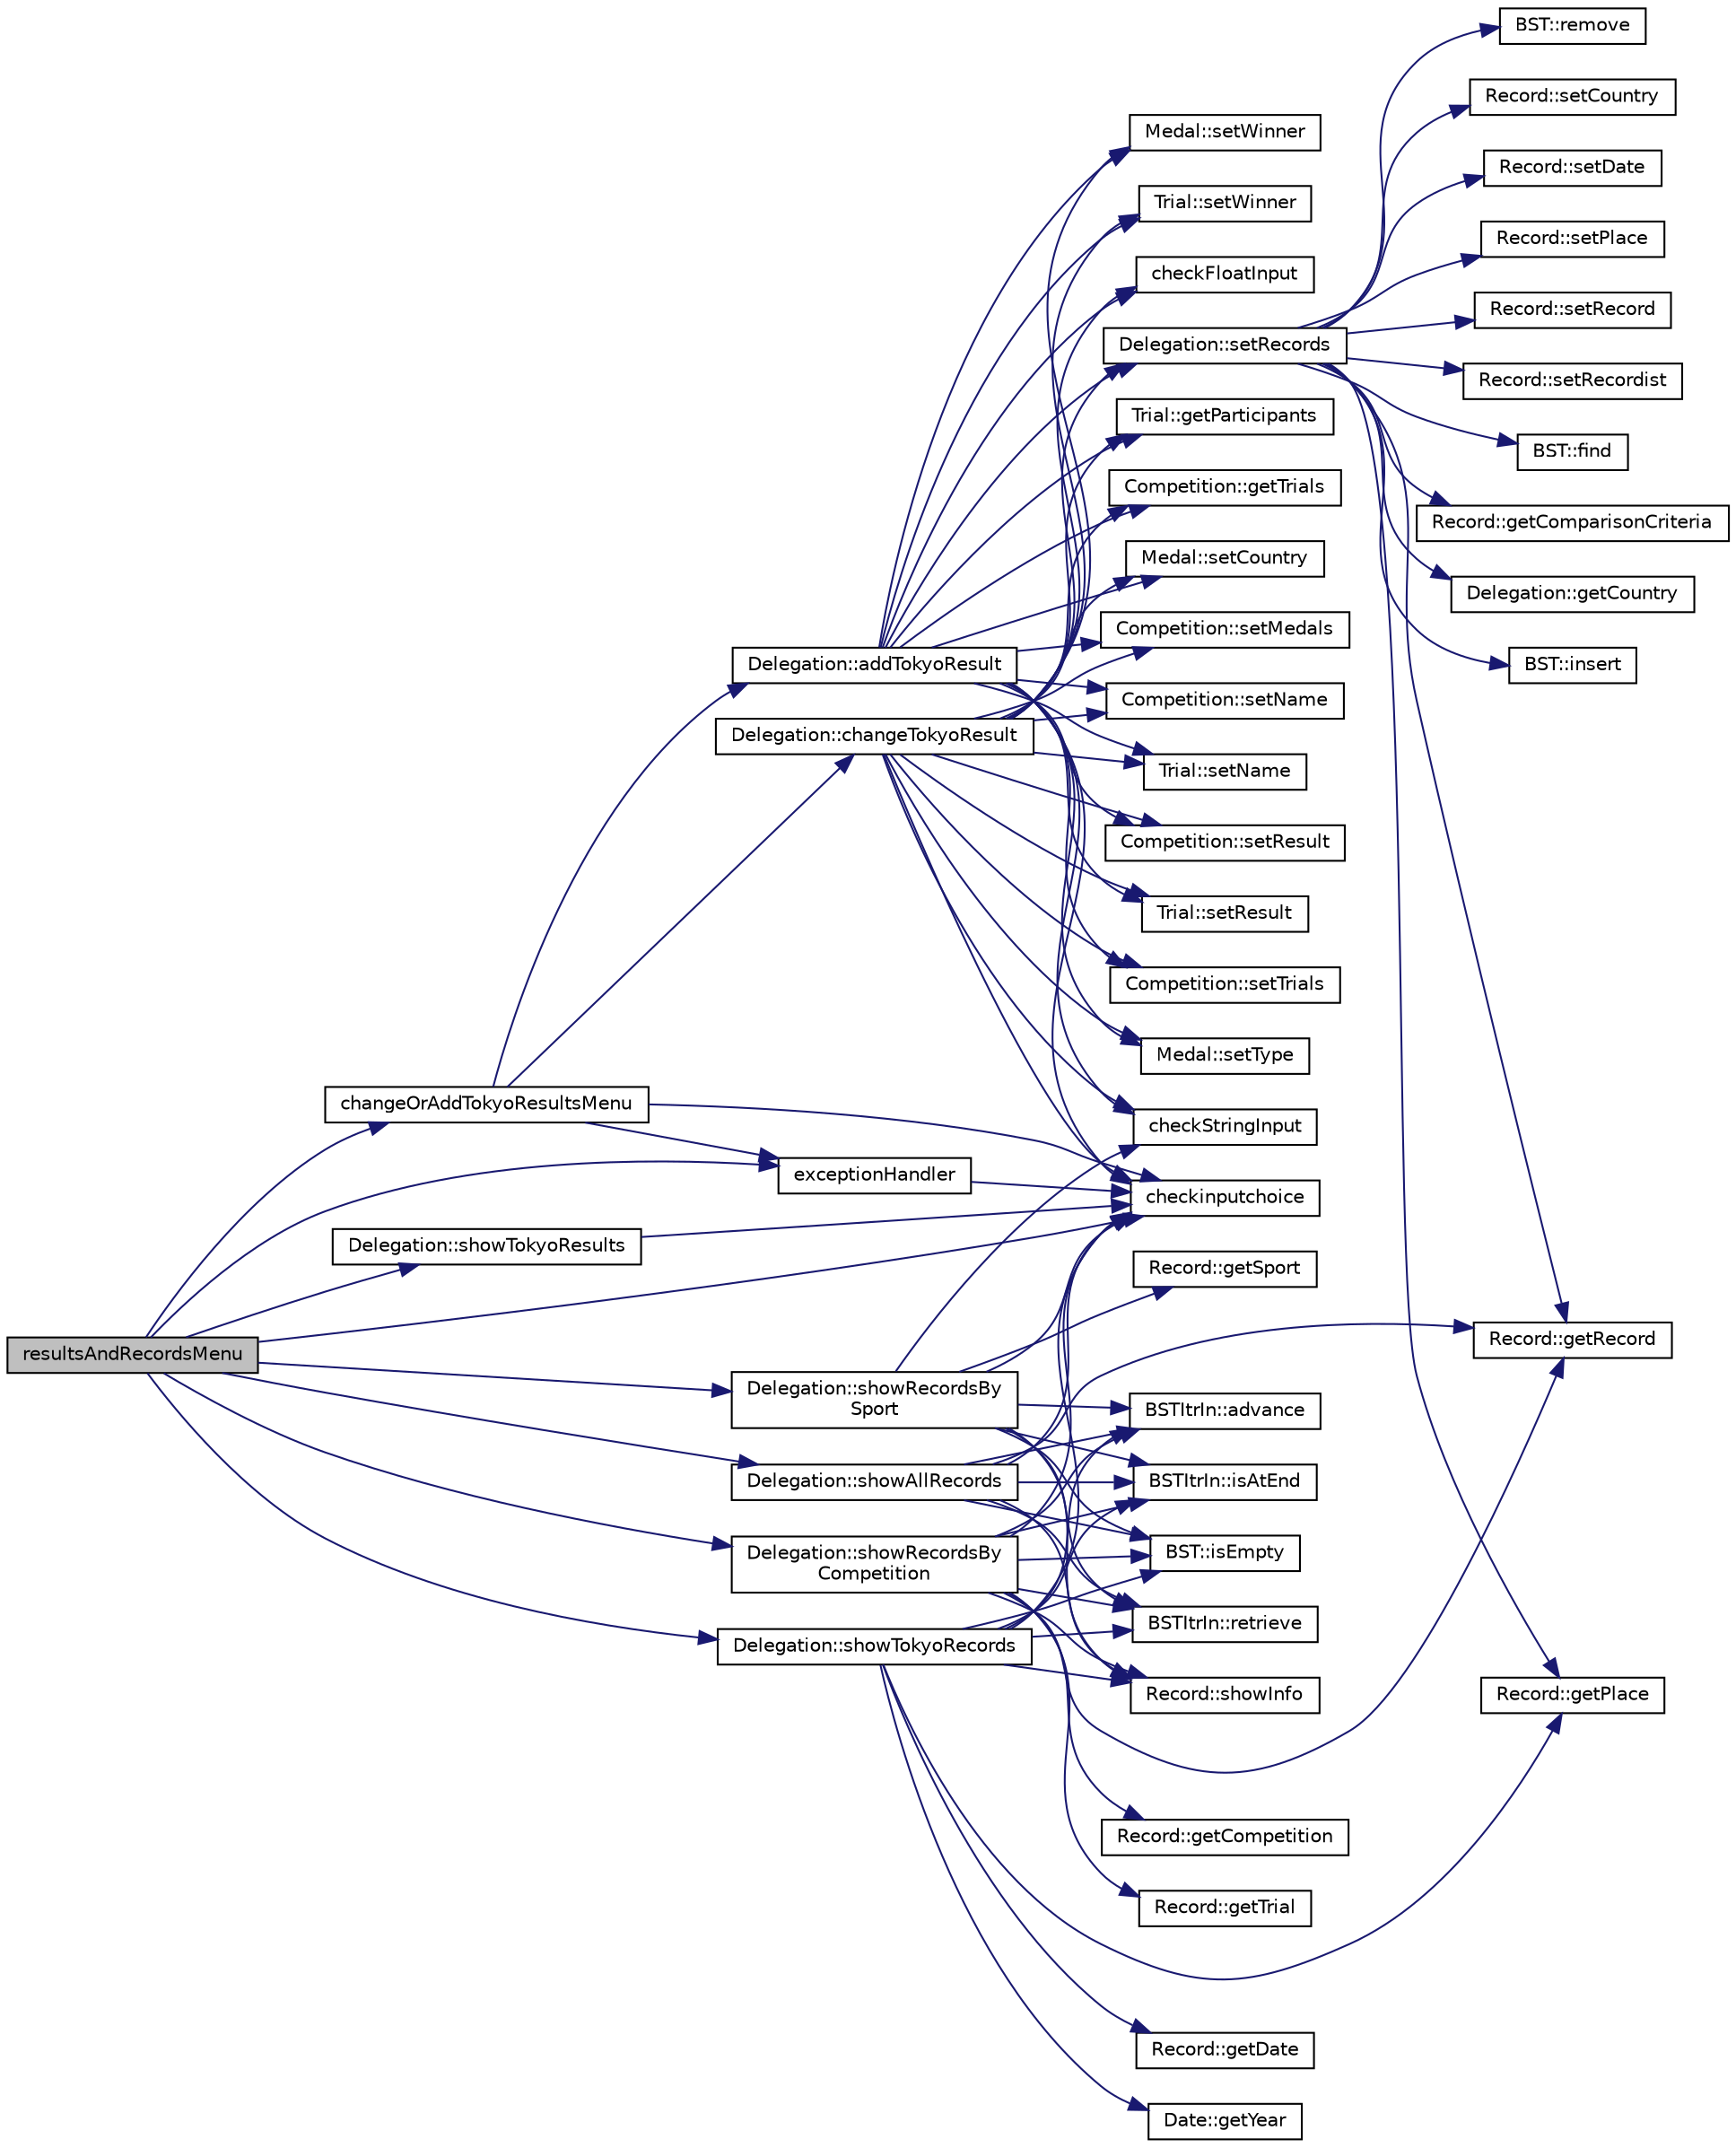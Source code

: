 digraph "resultsAndRecordsMenu"
{
 // LATEX_PDF_SIZE
  edge [fontname="Helvetica",fontsize="10",labelfontname="Helvetica",labelfontsize="10"];
  node [fontname="Helvetica",fontsize="10",shape=record];
  rankdir="LR";
  Node1 [label="resultsAndRecordsMenu",height=0.2,width=0.4,color="black", fillcolor="grey75", style="filled", fontcolor="black",tooltip=" "];
  Node1 -> Node2 [color="midnightblue",fontsize="10",style="solid",fontname="Helvetica"];
  Node2 [label="changeOrAddTokyoResultsMenu",height=0.2,width=0.4,color="black", fillcolor="white", style="filled",URL="$_menus_8cpp.html#abaf6e4ae71a857baffb055d2c552a0fb",tooltip=" "];
  Node2 -> Node3 [color="midnightblue",fontsize="10",style="solid",fontname="Helvetica"];
  Node3 [label="Delegation::addTokyoResult",height=0.2,width=0.4,color="black", fillcolor="white", style="filled",URL="$class_delegation.html#a0173d692b5a6254ee43c85781395b5c6",tooltip=" "];
  Node3 -> Node4 [color="midnightblue",fontsize="10",style="solid",fontname="Helvetica"];
  Node4 [label="checkFloatInput",height=0.2,width=0.4,color="black", fillcolor="white", style="filled",URL="$auxiliar_8cpp.html#a2951a42cbfb63434c2fd8f2e8ce17c0d",tooltip=" "];
  Node3 -> Node5 [color="midnightblue",fontsize="10",style="solid",fontname="Helvetica"];
  Node5 [label="checkinputchoice",height=0.2,width=0.4,color="black", fillcolor="white", style="filled",URL="$_menus_8cpp.html#a9a825f830de2a8df955bbffae0852fd8",tooltip=" "];
  Node3 -> Node6 [color="midnightblue",fontsize="10",style="solid",fontname="Helvetica"];
  Node6 [label="checkStringInput",height=0.2,width=0.4,color="black", fillcolor="white", style="filled",URL="$auxiliar_8cpp.html#a38b12b0ae17b209757adabb8c944f98b",tooltip=" "];
  Node3 -> Node7 [color="midnightblue",fontsize="10",style="solid",fontname="Helvetica"];
  Node7 [label="Trial::getParticipants",height=0.2,width=0.4,color="black", fillcolor="white", style="filled",URL="$class_trial.html#acd21887b327bab02669ba81eeb1097dd",tooltip=" "];
  Node3 -> Node8 [color="midnightblue",fontsize="10",style="solid",fontname="Helvetica"];
  Node8 [label="Competition::getTrials",height=0.2,width=0.4,color="black", fillcolor="white", style="filled",URL="$class_competition.html#a76c7d2221ebc03e40c1286e765ab8fa6",tooltip=" "];
  Node3 -> Node9 [color="midnightblue",fontsize="10",style="solid",fontname="Helvetica"];
  Node9 [label="Medal::setCountry",height=0.2,width=0.4,color="black", fillcolor="white", style="filled",URL="$class_medal.html#ac350570494f7b5e2660dd0e455d412d2",tooltip=" "];
  Node3 -> Node10 [color="midnightblue",fontsize="10",style="solid",fontname="Helvetica"];
  Node10 [label="Competition::setMedals",height=0.2,width=0.4,color="black", fillcolor="white", style="filled",URL="$class_competition.html#ab964b0de71728ad9aa76f0d1914c683a",tooltip=" "];
  Node3 -> Node11 [color="midnightblue",fontsize="10",style="solid",fontname="Helvetica"];
  Node11 [label="Competition::setName",height=0.2,width=0.4,color="black", fillcolor="white", style="filled",URL="$class_competition.html#a8433d8c5e39fb2c0cebe575c07b348a1",tooltip=" "];
  Node3 -> Node12 [color="midnightblue",fontsize="10",style="solid",fontname="Helvetica"];
  Node12 [label="Trial::setName",height=0.2,width=0.4,color="black", fillcolor="white", style="filled",URL="$class_trial.html#aab830b6e27415c2ae388f7f70561e183",tooltip=" "];
  Node3 -> Node13 [color="midnightblue",fontsize="10",style="solid",fontname="Helvetica"];
  Node13 [label="Delegation::setRecords",height=0.2,width=0.4,color="black", fillcolor="white", style="filled",URL="$class_delegation.html#a6229aa51cbac587077c939c61cbe4269",tooltip=" "];
  Node13 -> Node14 [color="midnightblue",fontsize="10",style="solid",fontname="Helvetica"];
  Node14 [label="BST::find",height=0.2,width=0.4,color="black", fillcolor="white", style="filled",URL="$class_b_s_t.html#aaf4eb6869f68db0069534f7b2dfbe53b",tooltip=" "];
  Node13 -> Node15 [color="midnightblue",fontsize="10",style="solid",fontname="Helvetica"];
  Node15 [label="Record::getComparisonCriteria",height=0.2,width=0.4,color="black", fillcolor="white", style="filled",URL="$class_record.html#a567e4ec69efbad165c75487b49437eef",tooltip=" "];
  Node13 -> Node16 [color="midnightblue",fontsize="10",style="solid",fontname="Helvetica"];
  Node16 [label="Delegation::getCountry",height=0.2,width=0.4,color="black", fillcolor="white", style="filled",URL="$class_delegation.html#a6c59a257e986222cc7bd41531f868413",tooltip=" "];
  Node13 -> Node17 [color="midnightblue",fontsize="10",style="solid",fontname="Helvetica"];
  Node17 [label="Record::getPlace",height=0.2,width=0.4,color="black", fillcolor="white", style="filled",URL="$class_record.html#a7ffc06c78b5046b4bd4fdaa43e31c424",tooltip=" "];
  Node13 -> Node18 [color="midnightblue",fontsize="10",style="solid",fontname="Helvetica"];
  Node18 [label="Record::getRecord",height=0.2,width=0.4,color="black", fillcolor="white", style="filled",URL="$class_record.html#ac05f060acc45e41a73a2ccaa31b1adb2",tooltip=" "];
  Node13 -> Node19 [color="midnightblue",fontsize="10",style="solid",fontname="Helvetica"];
  Node19 [label="BST::insert",height=0.2,width=0.4,color="black", fillcolor="white", style="filled",URL="$class_b_s_t.html#a2b117df6521c7d61dac75ff2c938bae7",tooltip=" "];
  Node13 -> Node20 [color="midnightblue",fontsize="10",style="solid",fontname="Helvetica"];
  Node20 [label="BST::remove",height=0.2,width=0.4,color="black", fillcolor="white", style="filled",URL="$class_b_s_t.html#a6f01a0b44daf82a42022b6eb4c0df7a2",tooltip=" "];
  Node13 -> Node21 [color="midnightblue",fontsize="10",style="solid",fontname="Helvetica"];
  Node21 [label="Record::setCountry",height=0.2,width=0.4,color="black", fillcolor="white", style="filled",URL="$class_record.html#a9600408f8ae5d9c6d9bed413eb142996",tooltip=" "];
  Node13 -> Node22 [color="midnightblue",fontsize="10",style="solid",fontname="Helvetica"];
  Node22 [label="Record::setDate",height=0.2,width=0.4,color="black", fillcolor="white", style="filled",URL="$class_record.html#a0531316b7cdb72e4837d7288b3e45459",tooltip=" "];
  Node13 -> Node23 [color="midnightblue",fontsize="10",style="solid",fontname="Helvetica"];
  Node23 [label="Record::setPlace",height=0.2,width=0.4,color="black", fillcolor="white", style="filled",URL="$class_record.html#ac9bd6d0f18648bac1fe89840350801b2",tooltip=" "];
  Node13 -> Node24 [color="midnightblue",fontsize="10",style="solid",fontname="Helvetica"];
  Node24 [label="Record::setRecord",height=0.2,width=0.4,color="black", fillcolor="white", style="filled",URL="$class_record.html#a7524a65c5c81a5fff1cb96f8e80abc05",tooltip=" "];
  Node13 -> Node25 [color="midnightblue",fontsize="10",style="solid",fontname="Helvetica"];
  Node25 [label="Record::setRecordist",height=0.2,width=0.4,color="black", fillcolor="white", style="filled",URL="$class_record.html#ab96b762ba0fda6e83d7532e958f5f2df",tooltip=" "];
  Node3 -> Node26 [color="midnightblue",fontsize="10",style="solid",fontname="Helvetica"];
  Node26 [label="Competition::setResult",height=0.2,width=0.4,color="black", fillcolor="white", style="filled",URL="$class_competition.html#ab4830c595185349bab3b7db371bac3f2",tooltip=" "];
  Node3 -> Node27 [color="midnightblue",fontsize="10",style="solid",fontname="Helvetica"];
  Node27 [label="Trial::setResult",height=0.2,width=0.4,color="black", fillcolor="white", style="filled",URL="$class_trial.html#a1846374332aa118717e891801c903666",tooltip=" "];
  Node3 -> Node28 [color="midnightblue",fontsize="10",style="solid",fontname="Helvetica"];
  Node28 [label="Competition::setTrials",height=0.2,width=0.4,color="black", fillcolor="white", style="filled",URL="$class_competition.html#af03fe30f951efd1b3a1fe040e68e8b11",tooltip=" "];
  Node3 -> Node29 [color="midnightblue",fontsize="10",style="solid",fontname="Helvetica"];
  Node29 [label="Medal::setType",height=0.2,width=0.4,color="black", fillcolor="white", style="filled",URL="$class_medal.html#ae247dca8ca2055abda6206396ec8b0da",tooltip=" "];
  Node3 -> Node30 [color="midnightblue",fontsize="10",style="solid",fontname="Helvetica"];
  Node30 [label="Medal::setWinner",height=0.2,width=0.4,color="black", fillcolor="white", style="filled",URL="$class_medal.html#a021e0d3f22a6bf4f14a25f293274435c",tooltip=" "];
  Node3 -> Node31 [color="midnightblue",fontsize="10",style="solid",fontname="Helvetica"];
  Node31 [label="Trial::setWinner",height=0.2,width=0.4,color="black", fillcolor="white", style="filled",URL="$class_trial.html#a2a8eee05fdd483fe01b4a873878140cf",tooltip=" "];
  Node2 -> Node32 [color="midnightblue",fontsize="10",style="solid",fontname="Helvetica"];
  Node32 [label="Delegation::changeTokyoResult",height=0.2,width=0.4,color="black", fillcolor="white", style="filled",URL="$class_delegation.html#a320fdb9f822a6efb2af591b0debe9a9c",tooltip=" "];
  Node32 -> Node4 [color="midnightblue",fontsize="10",style="solid",fontname="Helvetica"];
  Node32 -> Node5 [color="midnightblue",fontsize="10",style="solid",fontname="Helvetica"];
  Node32 -> Node6 [color="midnightblue",fontsize="10",style="solid",fontname="Helvetica"];
  Node32 -> Node7 [color="midnightblue",fontsize="10",style="solid",fontname="Helvetica"];
  Node32 -> Node8 [color="midnightblue",fontsize="10",style="solid",fontname="Helvetica"];
  Node32 -> Node9 [color="midnightblue",fontsize="10",style="solid",fontname="Helvetica"];
  Node32 -> Node10 [color="midnightblue",fontsize="10",style="solid",fontname="Helvetica"];
  Node32 -> Node11 [color="midnightblue",fontsize="10",style="solid",fontname="Helvetica"];
  Node32 -> Node12 [color="midnightblue",fontsize="10",style="solid",fontname="Helvetica"];
  Node32 -> Node13 [color="midnightblue",fontsize="10",style="solid",fontname="Helvetica"];
  Node32 -> Node26 [color="midnightblue",fontsize="10",style="solid",fontname="Helvetica"];
  Node32 -> Node27 [color="midnightblue",fontsize="10",style="solid",fontname="Helvetica"];
  Node32 -> Node28 [color="midnightblue",fontsize="10",style="solid",fontname="Helvetica"];
  Node32 -> Node29 [color="midnightblue",fontsize="10",style="solid",fontname="Helvetica"];
  Node32 -> Node30 [color="midnightblue",fontsize="10",style="solid",fontname="Helvetica"];
  Node32 -> Node31 [color="midnightblue",fontsize="10",style="solid",fontname="Helvetica"];
  Node2 -> Node5 [color="midnightblue",fontsize="10",style="solid",fontname="Helvetica"];
  Node2 -> Node33 [color="midnightblue",fontsize="10",style="solid",fontname="Helvetica"];
  Node33 [label="exceptionHandler",height=0.2,width=0.4,color="black", fillcolor="white", style="filled",URL="$auxiliar_8cpp.html#acb4791b6f9b97d6e3aecd0b140c018d0",tooltip=" "];
  Node33 -> Node5 [color="midnightblue",fontsize="10",style="solid",fontname="Helvetica"];
  Node1 -> Node5 [color="midnightblue",fontsize="10",style="solid",fontname="Helvetica"];
  Node1 -> Node33 [color="midnightblue",fontsize="10",style="solid",fontname="Helvetica"];
  Node1 -> Node34 [color="midnightblue",fontsize="10",style="solid",fontname="Helvetica"];
  Node34 [label="Delegation::showAllRecords",height=0.2,width=0.4,color="black", fillcolor="white", style="filled",URL="$class_delegation.html#a60c3e60c6c2d20afe1803332a68fb09b",tooltip=" "];
  Node34 -> Node35 [color="midnightblue",fontsize="10",style="solid",fontname="Helvetica"];
  Node35 [label="BSTItrIn::advance",height=0.2,width=0.4,color="black", fillcolor="white", style="filled",URL="$class_b_s_t_itr_in.html#ac772d3ebbac748c5f8cf9bc659f2e32c",tooltip=" "];
  Node34 -> Node5 [color="midnightblue",fontsize="10",style="solid",fontname="Helvetica"];
  Node34 -> Node18 [color="midnightblue",fontsize="10",style="solid",fontname="Helvetica"];
  Node34 -> Node36 [color="midnightblue",fontsize="10",style="solid",fontname="Helvetica"];
  Node36 [label="BSTItrIn::isAtEnd",height=0.2,width=0.4,color="black", fillcolor="white", style="filled",URL="$class_b_s_t_itr_in.html#a6f9a43217862c263a9bf15b9a08b889a",tooltip=" "];
  Node34 -> Node37 [color="midnightblue",fontsize="10",style="solid",fontname="Helvetica"];
  Node37 [label="BST::isEmpty",height=0.2,width=0.4,color="black", fillcolor="white", style="filled",URL="$class_b_s_t.html#a10fd737b2be62437023407fdc123f728",tooltip=" "];
  Node34 -> Node38 [color="midnightblue",fontsize="10",style="solid",fontname="Helvetica"];
  Node38 [label="BSTItrIn::retrieve",height=0.2,width=0.4,color="black", fillcolor="white", style="filled",URL="$class_b_s_t_itr_in.html#ac7ac215c1247bd25fc1fdb8053826a32",tooltip=" "];
  Node34 -> Node39 [color="midnightblue",fontsize="10",style="solid",fontname="Helvetica"];
  Node39 [label="Record::showInfo",height=0.2,width=0.4,color="black", fillcolor="white", style="filled",URL="$class_record.html#a9e80951bf7347a1ddb214059a7a63dab",tooltip=" "];
  Node1 -> Node40 [color="midnightblue",fontsize="10",style="solid",fontname="Helvetica"];
  Node40 [label="Delegation::showRecordsBy\lCompetition",height=0.2,width=0.4,color="black", fillcolor="white", style="filled",URL="$class_delegation.html#a803885e4d65ce554e6bd70fc2ac0f482",tooltip=" "];
  Node40 -> Node35 [color="midnightblue",fontsize="10",style="solid",fontname="Helvetica"];
  Node40 -> Node5 [color="midnightblue",fontsize="10",style="solid",fontname="Helvetica"];
  Node40 -> Node41 [color="midnightblue",fontsize="10",style="solid",fontname="Helvetica"];
  Node41 [label="Record::getCompetition",height=0.2,width=0.4,color="black", fillcolor="white", style="filled",URL="$class_record.html#a7fd5c394a1195c783bc0b1333918078c",tooltip=" "];
  Node40 -> Node18 [color="midnightblue",fontsize="10",style="solid",fontname="Helvetica"];
  Node40 -> Node42 [color="midnightblue",fontsize="10",style="solid",fontname="Helvetica"];
  Node42 [label="Record::getTrial",height=0.2,width=0.4,color="black", fillcolor="white", style="filled",URL="$class_record.html#a5779e07879a789e84c2a5bfcdb058728",tooltip=" "];
  Node40 -> Node36 [color="midnightblue",fontsize="10",style="solid",fontname="Helvetica"];
  Node40 -> Node37 [color="midnightblue",fontsize="10",style="solid",fontname="Helvetica"];
  Node40 -> Node38 [color="midnightblue",fontsize="10",style="solid",fontname="Helvetica"];
  Node40 -> Node39 [color="midnightblue",fontsize="10",style="solid",fontname="Helvetica"];
  Node1 -> Node43 [color="midnightblue",fontsize="10",style="solid",fontname="Helvetica"];
  Node43 [label="Delegation::showRecordsBy\lSport",height=0.2,width=0.4,color="black", fillcolor="white", style="filled",URL="$class_delegation.html#ae6fd0c78eb3095a42cbb0b3059c259ce",tooltip=" "];
  Node43 -> Node35 [color="midnightblue",fontsize="10",style="solid",fontname="Helvetica"];
  Node43 -> Node5 [color="midnightblue",fontsize="10",style="solid",fontname="Helvetica"];
  Node43 -> Node6 [color="midnightblue",fontsize="10",style="solid",fontname="Helvetica"];
  Node43 -> Node44 [color="midnightblue",fontsize="10",style="solid",fontname="Helvetica"];
  Node44 [label="Record::getSport",height=0.2,width=0.4,color="black", fillcolor="white", style="filled",URL="$class_record.html#aa94947242e8d6f5587360b47e31607f3",tooltip=" "];
  Node43 -> Node36 [color="midnightblue",fontsize="10",style="solid",fontname="Helvetica"];
  Node43 -> Node37 [color="midnightblue",fontsize="10",style="solid",fontname="Helvetica"];
  Node43 -> Node38 [color="midnightblue",fontsize="10",style="solid",fontname="Helvetica"];
  Node43 -> Node39 [color="midnightblue",fontsize="10",style="solid",fontname="Helvetica"];
  Node1 -> Node45 [color="midnightblue",fontsize="10",style="solid",fontname="Helvetica"];
  Node45 [label="Delegation::showTokyoRecords",height=0.2,width=0.4,color="black", fillcolor="white", style="filled",URL="$class_delegation.html#a7226edd9d77129766be88dcf5d96423d",tooltip=" "];
  Node45 -> Node35 [color="midnightblue",fontsize="10",style="solid",fontname="Helvetica"];
  Node45 -> Node5 [color="midnightblue",fontsize="10",style="solid",fontname="Helvetica"];
  Node45 -> Node46 [color="midnightblue",fontsize="10",style="solid",fontname="Helvetica"];
  Node46 [label="Record::getDate",height=0.2,width=0.4,color="black", fillcolor="white", style="filled",URL="$class_record.html#a6fd56b6dbf24b8c3c8ff5a2808819b78",tooltip=" "];
  Node45 -> Node17 [color="midnightblue",fontsize="10",style="solid",fontname="Helvetica"];
  Node45 -> Node47 [color="midnightblue",fontsize="10",style="solid",fontname="Helvetica"];
  Node47 [label="Date::getYear",height=0.2,width=0.4,color="black", fillcolor="white", style="filled",URL="$class_date.html#ac93228c7bdc6377745f706294952c775",tooltip=" "];
  Node45 -> Node36 [color="midnightblue",fontsize="10",style="solid",fontname="Helvetica"];
  Node45 -> Node37 [color="midnightblue",fontsize="10",style="solid",fontname="Helvetica"];
  Node45 -> Node38 [color="midnightblue",fontsize="10",style="solid",fontname="Helvetica"];
  Node45 -> Node39 [color="midnightblue",fontsize="10",style="solid",fontname="Helvetica"];
  Node1 -> Node48 [color="midnightblue",fontsize="10",style="solid",fontname="Helvetica"];
  Node48 [label="Delegation::showTokyoResults",height=0.2,width=0.4,color="black", fillcolor="white", style="filled",URL="$class_delegation.html#a05ec8c92c41ad7da453209cc57690c5a",tooltip=" "];
  Node48 -> Node5 [color="midnightblue",fontsize="10",style="solid",fontname="Helvetica"];
}
